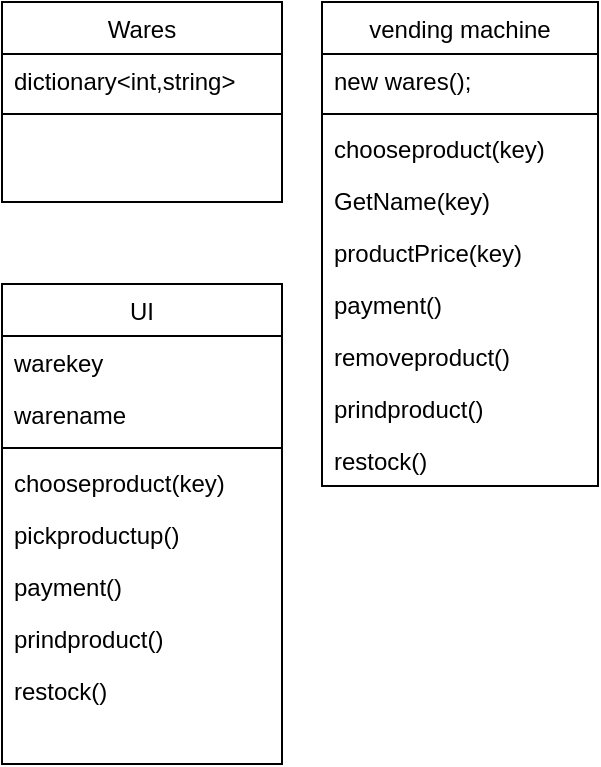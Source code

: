 <mxfile version="20.3.0" type="device"><diagram id="C5RBs43oDa-KdzZeNtuy" name="Page-1"><mxGraphModel dx="827" dy="349" grid="1" gridSize="10" guides="1" tooltips="1" connect="1" arrows="1" fold="1" page="1" pageScale="1" pageWidth="827" pageHeight="1169" math="0" shadow="0"><root><mxCell id="WIyWlLk6GJQsqaUBKTNV-0"/><mxCell id="WIyWlLk6GJQsqaUBKTNV-1" parent="WIyWlLk6GJQsqaUBKTNV-0"/><mxCell id="zkfFHV4jXpPFQw0GAbJ--17" value="vending machine" style="swimlane;fontStyle=0;align=center;verticalAlign=top;childLayout=stackLayout;horizontal=1;startSize=26;horizontalStack=0;resizeParent=1;resizeLast=0;collapsible=1;marginBottom=0;rounded=0;shadow=0;strokeWidth=1;" parent="WIyWlLk6GJQsqaUBKTNV-1" vertex="1"><mxGeometry x="400" y="109" width="138" height="242" as="geometry"><mxRectangle x="508" y="120" width="160" height="26" as="alternateBounds"/></mxGeometry></mxCell><mxCell id="wfZchQYUGx2VBeROAHc0-4" value="new wares();" style="text;align=left;verticalAlign=top;spacingLeft=4;spacingRight=4;overflow=hidden;rotatable=0;points=[[0,0.5],[1,0.5]];portConstraint=eastwest;rounded=0;shadow=0;html=0;" parent="zkfFHV4jXpPFQw0GAbJ--17" vertex="1"><mxGeometry y="26" width="138" height="26" as="geometry"/></mxCell><mxCell id="zkfFHV4jXpPFQw0GAbJ--23" value="" style="line;html=1;strokeWidth=1;align=left;verticalAlign=middle;spacingTop=-1;spacingLeft=3;spacingRight=3;rotatable=0;labelPosition=right;points=[];portConstraint=eastwest;" parent="zkfFHV4jXpPFQw0GAbJ--17" vertex="1"><mxGeometry y="52" width="138" height="8" as="geometry"/></mxCell><mxCell id="QpkwBBTDLgvgBtYXVrpS-15" value="chooseproduct(key)" style="text;align=left;verticalAlign=top;spacingLeft=4;spacingRight=4;overflow=hidden;rotatable=0;points=[[0,0.5],[1,0.5]];portConstraint=eastwest;rounded=0;shadow=0;html=0;" vertex="1" parent="zkfFHV4jXpPFQw0GAbJ--17"><mxGeometry y="60" width="138" height="26" as="geometry"/></mxCell><mxCell id="QpkwBBTDLgvgBtYXVrpS-16" value="GetName(key)    " style="text;align=left;verticalAlign=top;spacingLeft=4;spacingRight=4;overflow=hidden;rotatable=0;points=[[0,0.5],[1,0.5]];portConstraint=eastwest;rounded=0;shadow=0;html=0;" vertex="1" parent="zkfFHV4jXpPFQw0GAbJ--17"><mxGeometry y="86" width="138" height="26" as="geometry"/></mxCell><mxCell id="QpkwBBTDLgvgBtYXVrpS-17" value="productPrice(key)" style="text;align=left;verticalAlign=top;spacingLeft=4;spacingRight=4;overflow=hidden;rotatable=0;points=[[0,0.5],[1,0.5]];portConstraint=eastwest;rounded=0;shadow=0;html=0;" vertex="1" parent="zkfFHV4jXpPFQw0GAbJ--17"><mxGeometry y="112" width="138" height="26" as="geometry"/></mxCell><mxCell id="QpkwBBTDLgvgBtYXVrpS-18" value="payment()" style="text;align=left;verticalAlign=top;spacingLeft=4;spacingRight=4;overflow=hidden;rotatable=0;points=[[0,0.5],[1,0.5]];portConstraint=eastwest;rounded=0;shadow=0;html=0;" vertex="1" parent="zkfFHV4jXpPFQw0GAbJ--17"><mxGeometry y="138" width="138" height="26" as="geometry"/></mxCell><mxCell id="QpkwBBTDLgvgBtYXVrpS-19" value="removeproduct()" style="text;align=left;verticalAlign=top;spacingLeft=4;spacingRight=4;overflow=hidden;rotatable=0;points=[[0,0.5],[1,0.5]];portConstraint=eastwest;rounded=0;shadow=0;html=0;" vertex="1" parent="zkfFHV4jXpPFQw0GAbJ--17"><mxGeometry y="164" width="138" height="26" as="geometry"/></mxCell><mxCell id="QpkwBBTDLgvgBtYXVrpS-20" value="prindproduct()" style="text;align=left;verticalAlign=top;spacingLeft=4;spacingRight=4;overflow=hidden;rotatable=0;points=[[0,0.5],[1,0.5]];portConstraint=eastwest;rounded=0;shadow=0;html=0;" vertex="1" parent="zkfFHV4jXpPFQw0GAbJ--17"><mxGeometry y="190" width="138" height="26" as="geometry"/></mxCell><mxCell id="QpkwBBTDLgvgBtYXVrpS-21" value="restock()" style="text;align=left;verticalAlign=top;spacingLeft=4;spacingRight=4;overflow=hidden;rotatable=0;points=[[0,0.5],[1,0.5]];portConstraint=eastwest;rounded=0;shadow=0;html=0;" vertex="1" parent="zkfFHV4jXpPFQw0GAbJ--17"><mxGeometry y="216" width="138" height="26" as="geometry"/></mxCell><mxCell id="QpkwBBTDLgvgBtYXVrpS-24" value="UI" style="swimlane;fontStyle=0;align=center;verticalAlign=top;childLayout=stackLayout;horizontal=1;startSize=26;horizontalStack=0;resizeParent=1;resizeLast=0;collapsible=1;marginBottom=0;rounded=0;shadow=0;strokeWidth=1;" vertex="1" parent="WIyWlLk6GJQsqaUBKTNV-1"><mxGeometry x="240" y="250" width="140" height="240" as="geometry"><mxRectangle x="508" y="120" width="160" height="26" as="alternateBounds"/></mxGeometry></mxCell><mxCell id="QpkwBBTDLgvgBtYXVrpS-25" value="warekey" style="text;align=left;verticalAlign=top;spacingLeft=4;spacingRight=4;overflow=hidden;rotatable=0;points=[[0,0.5],[1,0.5]];portConstraint=eastwest;rounded=0;shadow=0;html=0;" vertex="1" parent="QpkwBBTDLgvgBtYXVrpS-24"><mxGeometry y="26" width="140" height="26" as="geometry"/></mxCell><mxCell id="QpkwBBTDLgvgBtYXVrpS-44" value="warename" style="text;align=left;verticalAlign=top;spacingLeft=4;spacingRight=4;overflow=hidden;rotatable=0;points=[[0,0.5],[1,0.5]];portConstraint=eastwest;rounded=0;shadow=0;html=0;" vertex="1" parent="QpkwBBTDLgvgBtYXVrpS-24"><mxGeometry y="52" width="140" height="26" as="geometry"/></mxCell><mxCell id="QpkwBBTDLgvgBtYXVrpS-26" value="" style="line;html=1;strokeWidth=1;align=left;verticalAlign=middle;spacingTop=-1;spacingLeft=3;spacingRight=3;rotatable=0;labelPosition=right;points=[];portConstraint=eastwest;" vertex="1" parent="QpkwBBTDLgvgBtYXVrpS-24"><mxGeometry y="78" width="140" height="8" as="geometry"/></mxCell><mxCell id="QpkwBBTDLgvgBtYXVrpS-27" value="chooseproduct(key)" style="text;align=left;verticalAlign=top;spacingLeft=4;spacingRight=4;overflow=hidden;rotatable=0;points=[[0,0.5],[1,0.5]];portConstraint=eastwest;rounded=0;shadow=0;html=0;" vertex="1" parent="QpkwBBTDLgvgBtYXVrpS-24"><mxGeometry y="86" width="140" height="26" as="geometry"/></mxCell><mxCell id="QpkwBBTDLgvgBtYXVrpS-29" value="pickproductup()" style="text;align=left;verticalAlign=top;spacingLeft=4;spacingRight=4;overflow=hidden;rotatable=0;points=[[0,0.5],[1,0.5]];portConstraint=eastwest;rounded=0;shadow=0;html=0;" vertex="1" parent="QpkwBBTDLgvgBtYXVrpS-24"><mxGeometry y="112" width="140" height="26" as="geometry"/></mxCell><mxCell id="QpkwBBTDLgvgBtYXVrpS-30" value="payment()" style="text;align=left;verticalAlign=top;spacingLeft=4;spacingRight=4;overflow=hidden;rotatable=0;points=[[0,0.5],[1,0.5]];portConstraint=eastwest;rounded=0;shadow=0;html=0;" vertex="1" parent="QpkwBBTDLgvgBtYXVrpS-24"><mxGeometry y="138" width="140" height="26" as="geometry"/></mxCell><mxCell id="QpkwBBTDLgvgBtYXVrpS-32" value="prindproduct()" style="text;align=left;verticalAlign=top;spacingLeft=4;spacingRight=4;overflow=hidden;rotatable=0;points=[[0,0.5],[1,0.5]];portConstraint=eastwest;rounded=0;shadow=0;html=0;" vertex="1" parent="QpkwBBTDLgvgBtYXVrpS-24"><mxGeometry y="164" width="140" height="26" as="geometry"/></mxCell><mxCell id="QpkwBBTDLgvgBtYXVrpS-33" value="restock()" style="text;align=left;verticalAlign=top;spacingLeft=4;spacingRight=4;overflow=hidden;rotatable=0;points=[[0,0.5],[1,0.5]];portConstraint=eastwest;rounded=0;shadow=0;html=0;" vertex="1" parent="QpkwBBTDLgvgBtYXVrpS-24"><mxGeometry y="190" width="140" height="26" as="geometry"/></mxCell><mxCell id="QpkwBBTDLgvgBtYXVrpS-45" value="Wares" style="swimlane;fontStyle=0;align=center;verticalAlign=top;childLayout=stackLayout;horizontal=1;startSize=26;horizontalStack=0;resizeParent=1;resizeLast=0;collapsible=1;marginBottom=0;rounded=0;shadow=0;strokeWidth=1;" vertex="1" parent="WIyWlLk6GJQsqaUBKTNV-1"><mxGeometry x="240" y="109" width="140" height="100" as="geometry"><mxRectangle x="508" y="120" width="160" height="26" as="alternateBounds"/></mxGeometry></mxCell><mxCell id="QpkwBBTDLgvgBtYXVrpS-46" value="dictionary&lt;int,string&gt;" style="text;align=left;verticalAlign=top;spacingLeft=4;spacingRight=4;overflow=hidden;rotatable=0;points=[[0,0.5],[1,0.5]];portConstraint=eastwest;rounded=0;shadow=0;html=0;" vertex="1" parent="QpkwBBTDLgvgBtYXVrpS-45"><mxGeometry y="26" width="140" height="26" as="geometry"/></mxCell><mxCell id="QpkwBBTDLgvgBtYXVrpS-48" value="" style="line;html=1;strokeWidth=1;align=left;verticalAlign=middle;spacingTop=-1;spacingLeft=3;spacingRight=3;rotatable=0;labelPosition=right;points=[];portConstraint=eastwest;" vertex="1" parent="QpkwBBTDLgvgBtYXVrpS-45"><mxGeometry y="52" width="140" height="8" as="geometry"/></mxCell></root></mxGraphModel></diagram></mxfile>